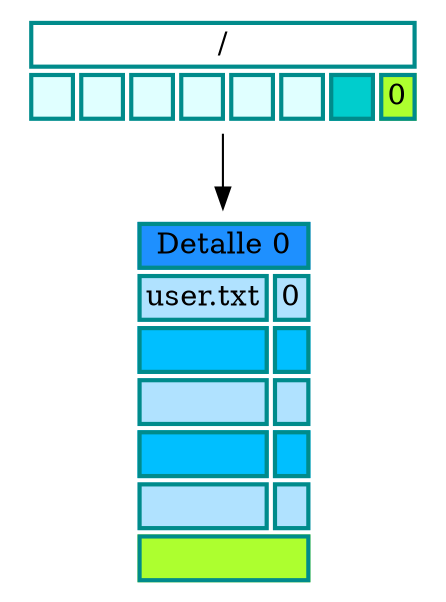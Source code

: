 digraph structs {
splines = ortho
    AVD0 [
        shape = none;
        label = <
            <table border="0" cellborder="2" cellspacing="2" color="cyan4">
                <tr><td colspan="8" bgcolor="white" >/</td></tr>
                <tr>
                    <td bgcolor = "lightcyan"> &nbsp; </td>
                    <td bgcolor = "lightcyan"> &nbsp; </td>
                    <td bgcolor = "lightcyan"> &nbsp; </td>
                    <td bgcolor = "lightcyan"> &nbsp; </td>
                    <td bgcolor = "lightcyan"> &nbsp; </td>
                    <td bgcolor = "lightcyan"> &nbsp; </td>
                    <td bgcolor = "cyan3"> &nbsp; </td>
                    <td bgcolor = "greenyellow">0</td>
                </tr>
            </table>
        >
    ];

AVD0->DD0;
    DD0 [
        shape = none;
        label = <
            <table border="0" cellborder="2" cellspacing="2" color="cyan4">
                <tr><td colspan="2" bgcolor="dodgerblue" >Detalle 0</td></tr>
                <tr>
                    <td bgcolor="lightskyblue1">user.txt</td>
                    <td bgcolor="lightskyblue1">0</td>
                </tr>
<tr><td bgcolor="deepskyblue"> </td><td bgcolor="deepskyblue"> </td></tr>
<tr><td bgcolor="lightskyblue1"> </td><td bgcolor="lightskyblue1"> </td></tr>
<tr><td bgcolor="deepskyblue"> </td><td bgcolor="deepskyblue"> </td></tr>
<tr><td bgcolor="lightskyblue1"> </td><td bgcolor="lightskyblue1"> </td></tr>
<tr><td colspan="2" bgcolor="greenyellow"> </td></tr>
            </table>
        >
    ];

}
